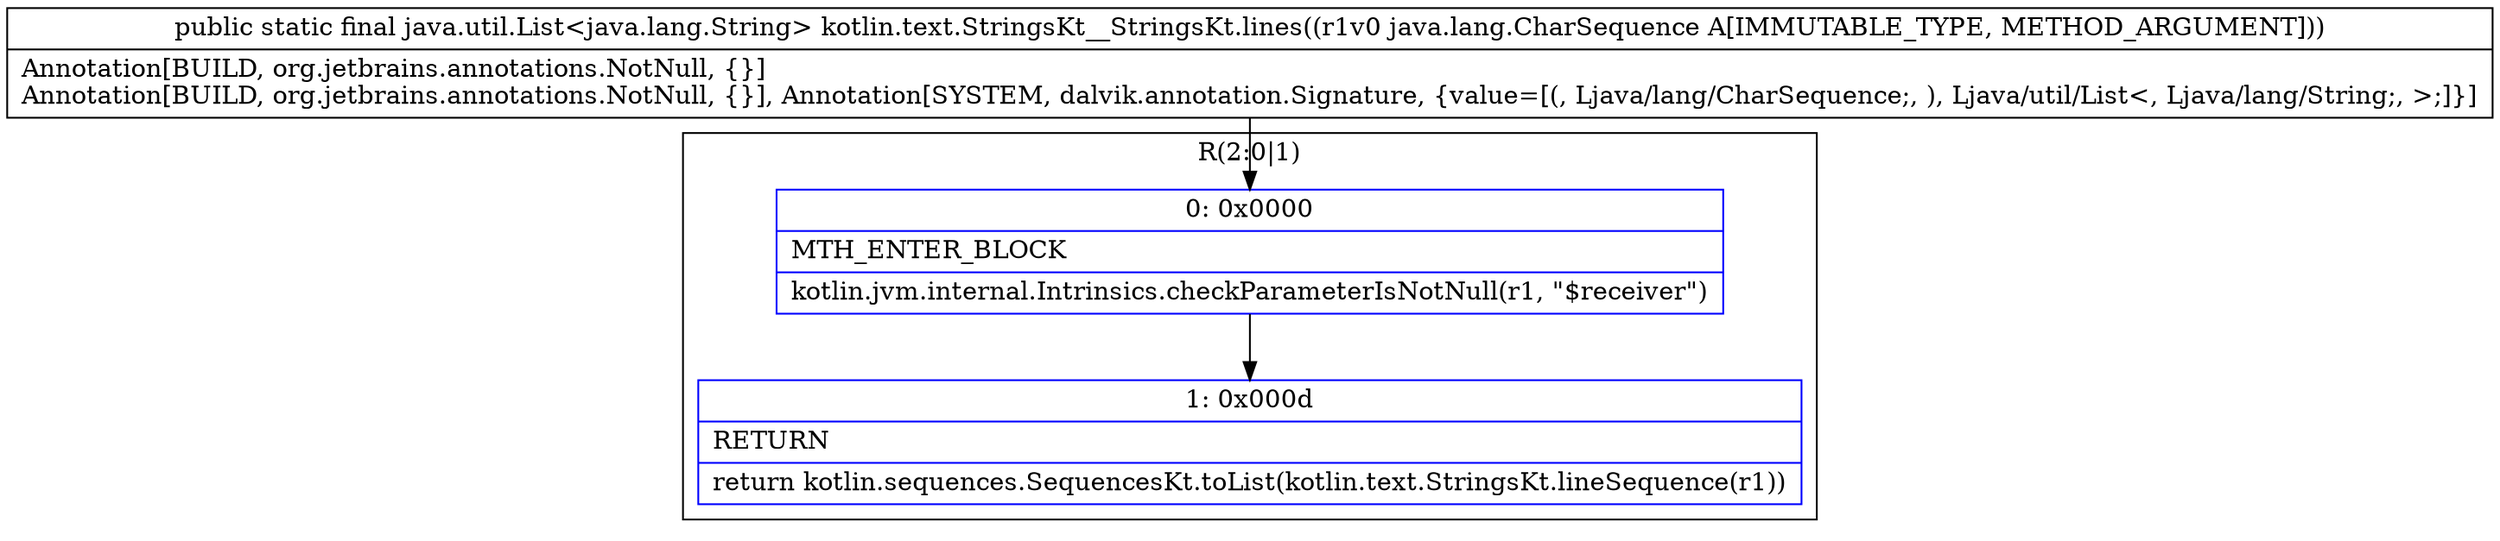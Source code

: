 digraph "CFG forkotlin.text.StringsKt__StringsKt.lines(Ljava\/lang\/CharSequence;)Ljava\/util\/List;" {
subgraph cluster_Region_139002226 {
label = "R(2:0|1)";
node [shape=record,color=blue];
Node_0 [shape=record,label="{0\:\ 0x0000|MTH_ENTER_BLOCK\l|kotlin.jvm.internal.Intrinsics.checkParameterIsNotNull(r1, \"$receiver\")\l}"];
Node_1 [shape=record,label="{1\:\ 0x000d|RETURN\l|return kotlin.sequences.SequencesKt.toList(kotlin.text.StringsKt.lineSequence(r1))\l}"];
}
MethodNode[shape=record,label="{public static final java.util.List\<java.lang.String\> kotlin.text.StringsKt__StringsKt.lines((r1v0 java.lang.CharSequence A[IMMUTABLE_TYPE, METHOD_ARGUMENT]))  | Annotation[BUILD, org.jetbrains.annotations.NotNull, \{\}]\lAnnotation[BUILD, org.jetbrains.annotations.NotNull, \{\}], Annotation[SYSTEM, dalvik.annotation.Signature, \{value=[(, Ljava\/lang\/CharSequence;, ), Ljava\/util\/List\<, Ljava\/lang\/String;, \>;]\}]\l}"];
MethodNode -> Node_0;
Node_0 -> Node_1;
}

